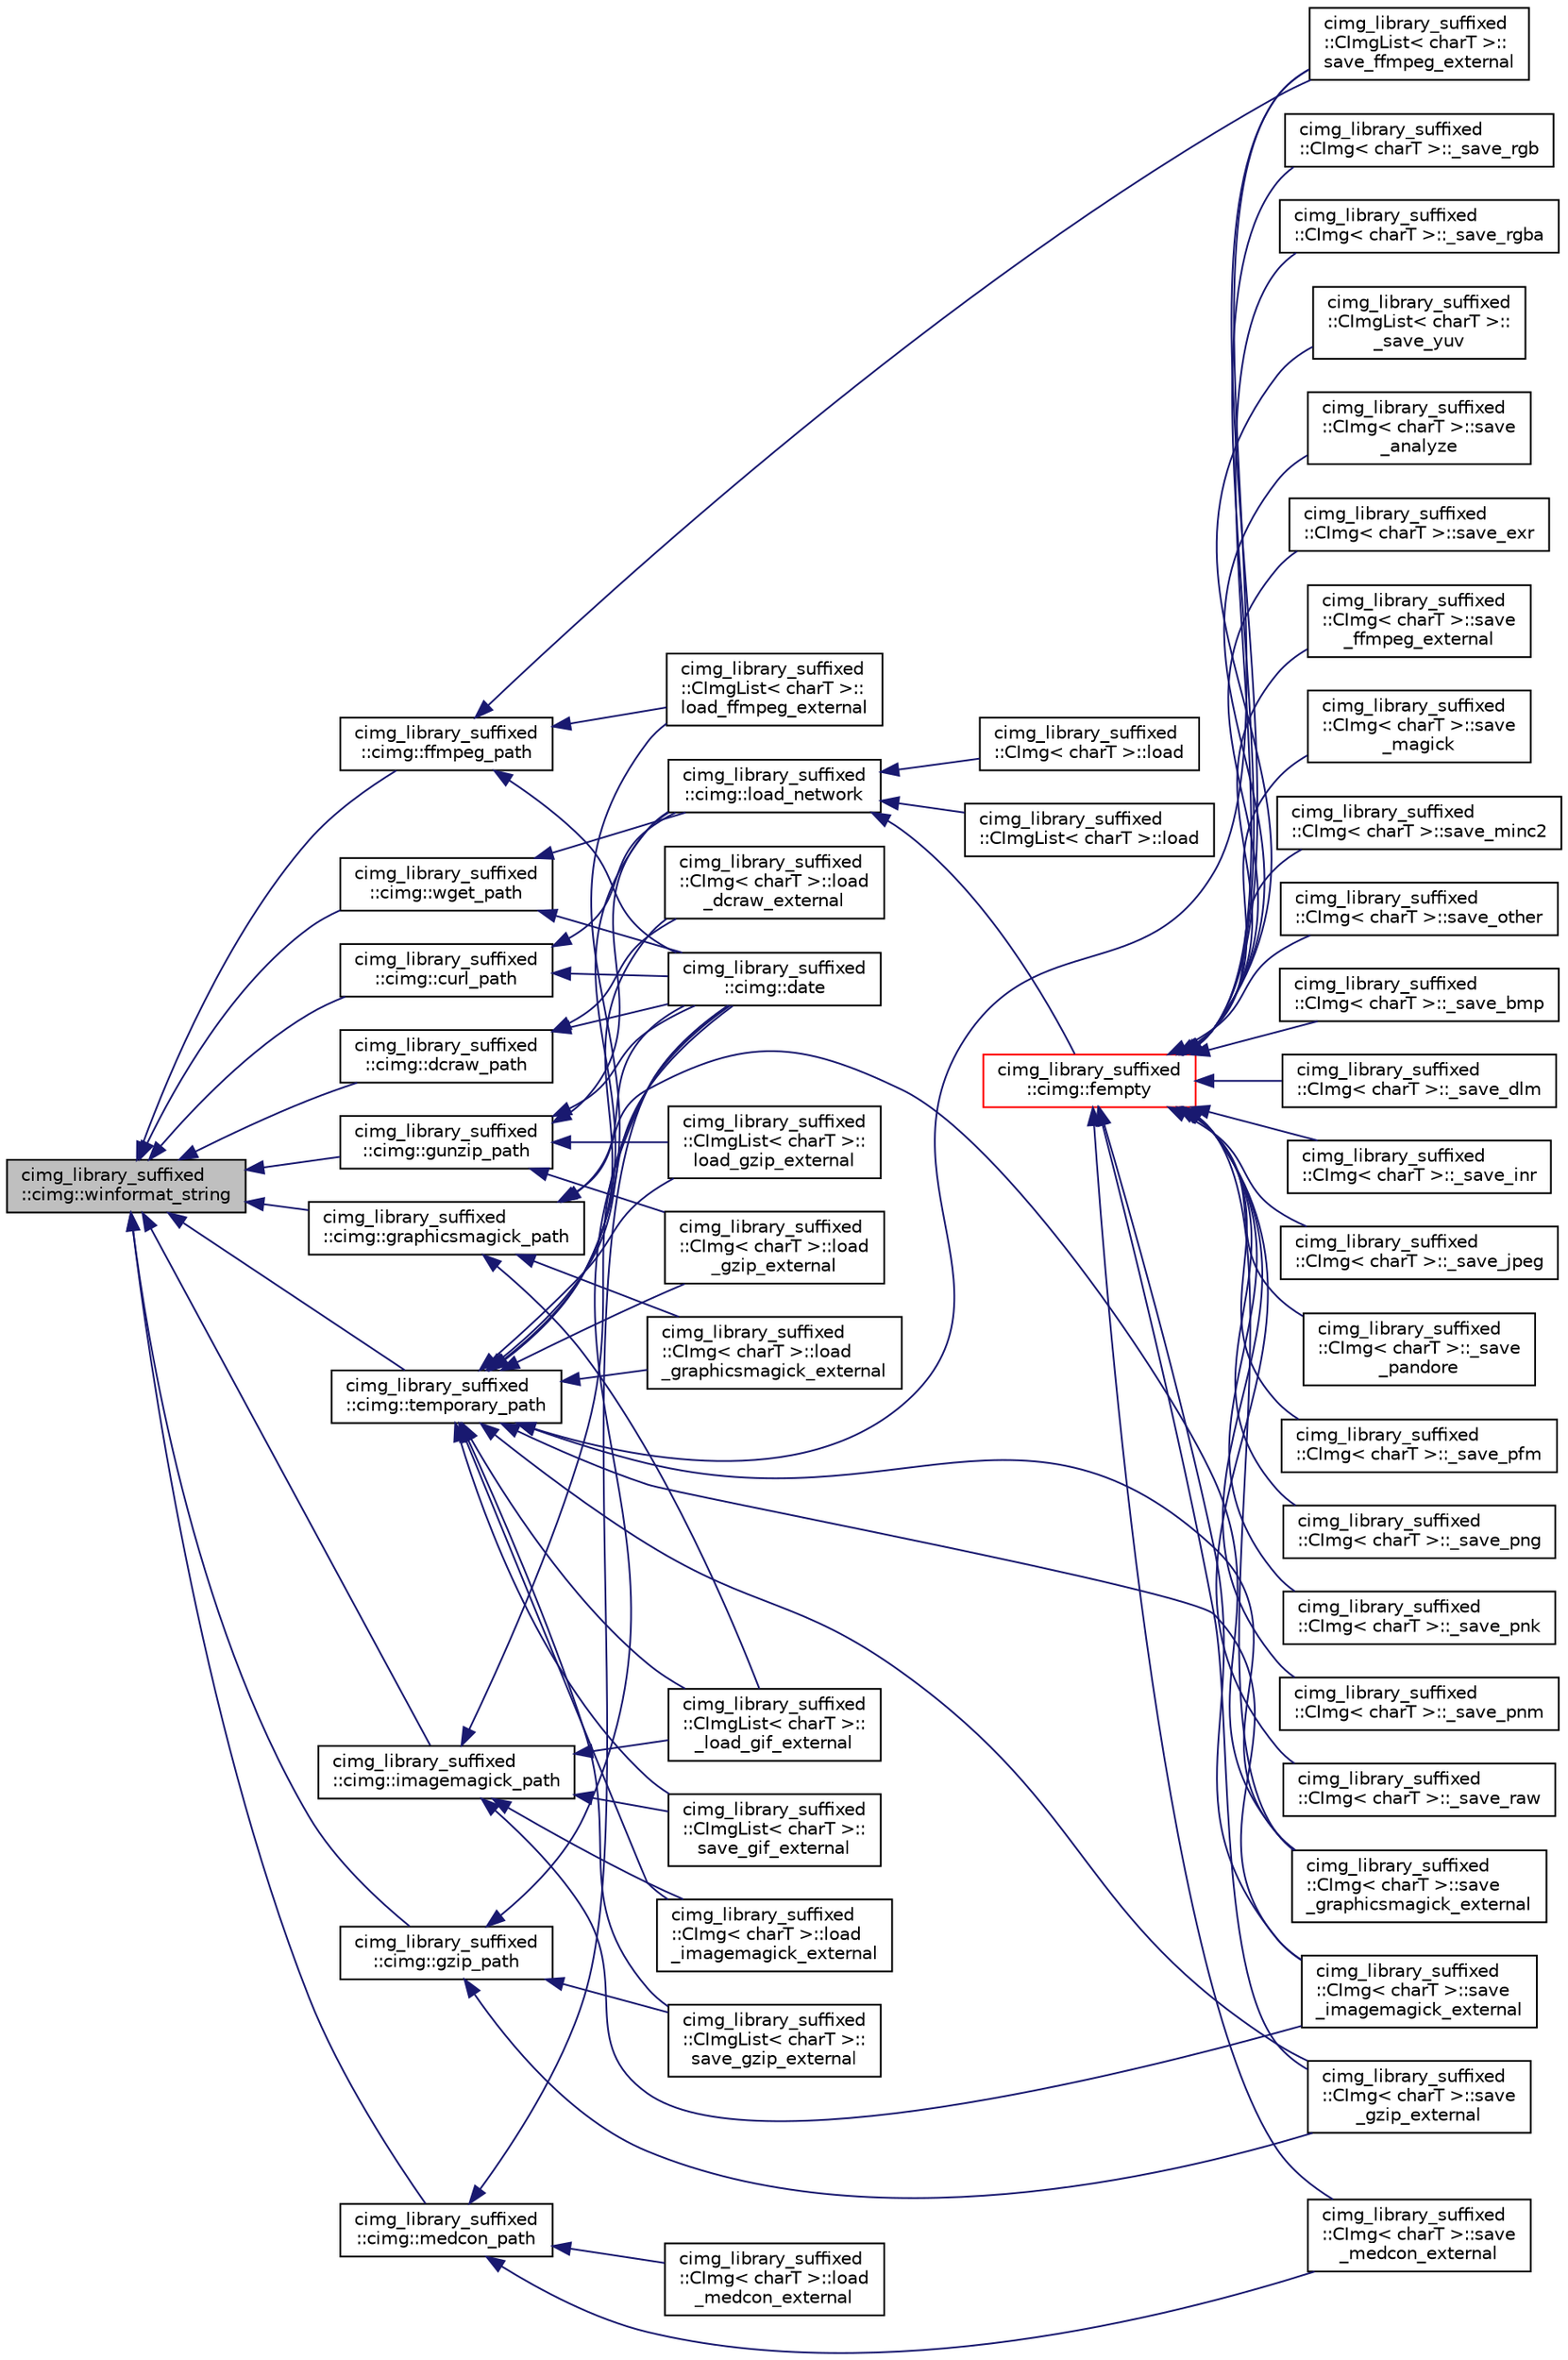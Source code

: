 digraph "cimg_library_suffixed::cimg::winformat_string"
{
 // INTERACTIVE_SVG=YES
  edge [fontname="Helvetica",fontsize="10",labelfontname="Helvetica",labelfontsize="10"];
  node [fontname="Helvetica",fontsize="10",shape=record];
  rankdir="LR";
  Node4680 [label="cimg_library_suffixed\l::cimg::winformat_string",height=0.2,width=0.4,color="black", fillcolor="grey75", style="filled", fontcolor="black"];
  Node4680 -> Node4681 [dir="back",color="midnightblue",fontsize="10",style="solid",fontname="Helvetica"];
  Node4681 [label="cimg_library_suffixed\l::cimg::curl_path",height=0.2,width=0.4,color="black", fillcolor="white", style="filled",URL="$namespacecimg__library__suffixed_1_1cimg.html#aebd4f990c3e148573c96c04dbfdcc5c6",tooltip="Get/set path to the curl binary. "];
  Node4681 -> Node4682 [dir="back",color="midnightblue",fontsize="10",style="solid",fontname="Helvetica"];
  Node4682 [label="cimg_library_suffixed\l::cimg::date",height=0.2,width=0.4,color="black", fillcolor="white", style="filled",URL="$namespacecimg__library__suffixed_1_1cimg.html#aac739bf544269324a04504ebe92b93e9",tooltip="Get current local time (single-attribute version). "];
  Node4681 -> Node4683 [dir="back",color="midnightblue",fontsize="10",style="solid",fontname="Helvetica"];
  Node4683 [label="cimg_library_suffixed\l::cimg::load_network",height=0.2,width=0.4,color="black", fillcolor="white", style="filled",URL="$namespacecimg__library__suffixed_1_1cimg.html#a90c05fe6fc049cba75f3a12807e97158",tooltip="Load file from network as a local temporary file. "];
  Node4683 -> Node4684 [dir="back",color="midnightblue",fontsize="10",style="solid",fontname="Helvetica"];
  Node4684 [label="cimg_library_suffixed\l::cimg::fempty",height=0.2,width=0.4,color="red", fillcolor="white", style="filled",URL="$namespacecimg__library__suffixed_1_1cimg.html#a0f3577978081461118330fc3ecd4b9db",tooltip="Create an empty file. "];
  Node4684 -> Node4685 [dir="back",color="midnightblue",fontsize="10",style="solid",fontname="Helvetica"];
  Node4685 [label="cimg_library_suffixed\l::CImg\< charT \>::_save_bmp",height=0.2,width=0.4,color="black", fillcolor="white", style="filled",URL="$structcimg__library__suffixed_1_1_c_img.html#ae9faefb948746c5d646fe5c80f28c4fc"];
  Node4684 -> Node4686 [dir="back",color="midnightblue",fontsize="10",style="solid",fontname="Helvetica"];
  Node4686 [label="cimg_library_suffixed\l::CImg\< charT \>::_save_dlm",height=0.2,width=0.4,color="black", fillcolor="white", style="filled",URL="$structcimg__library__suffixed_1_1_c_img.html#a78929d9b9d2af829f3e3fc576e99b61d"];
  Node4684 -> Node4687 [dir="back",color="midnightblue",fontsize="10",style="solid",fontname="Helvetica"];
  Node4687 [label="cimg_library_suffixed\l::CImg\< charT \>::_save_inr",height=0.2,width=0.4,color="black", fillcolor="white", style="filled",URL="$structcimg__library__suffixed_1_1_c_img.html#aa29c8a2179f282535660800f9b9192e0"];
  Node4684 -> Node4688 [dir="back",color="midnightblue",fontsize="10",style="solid",fontname="Helvetica"];
  Node4688 [label="cimg_library_suffixed\l::CImg\< charT \>::_save_jpeg",height=0.2,width=0.4,color="black", fillcolor="white", style="filled",URL="$structcimg__library__suffixed_1_1_c_img.html#aa41e292505817af60a4896ed19302304"];
  Node4684 -> Node4689 [dir="back",color="midnightblue",fontsize="10",style="solid",fontname="Helvetica"];
  Node4689 [label="cimg_library_suffixed\l::CImg\< charT \>::_save\l_pandore",height=0.2,width=0.4,color="black", fillcolor="white", style="filled",URL="$structcimg__library__suffixed_1_1_c_img.html#a01931f2bad5c72da454d990ebcf55f94"];
  Node4684 -> Node4690 [dir="back",color="midnightblue",fontsize="10",style="solid",fontname="Helvetica"];
  Node4690 [label="cimg_library_suffixed\l::CImg\< charT \>::_save_pfm",height=0.2,width=0.4,color="black", fillcolor="white", style="filled",URL="$structcimg__library__suffixed_1_1_c_img.html#a65be74d7d22bb71e708b3beb8e9cae49"];
  Node4684 -> Node4691 [dir="back",color="midnightblue",fontsize="10",style="solid",fontname="Helvetica"];
  Node4691 [label="cimg_library_suffixed\l::CImg\< charT \>::_save_png",height=0.2,width=0.4,color="black", fillcolor="white", style="filled",URL="$structcimg__library__suffixed_1_1_c_img.html#aab5e304310373159e357250314e99da6"];
  Node4684 -> Node4692 [dir="back",color="midnightblue",fontsize="10",style="solid",fontname="Helvetica"];
  Node4692 [label="cimg_library_suffixed\l::CImg\< charT \>::_save_pnk",height=0.2,width=0.4,color="black", fillcolor="white", style="filled",URL="$structcimg__library__suffixed_1_1_c_img.html#a4bcf33abcee45165d20d9530f6c85242"];
  Node4684 -> Node4693 [dir="back",color="midnightblue",fontsize="10",style="solid",fontname="Helvetica"];
  Node4693 [label="cimg_library_suffixed\l::CImg\< charT \>::_save_pnm",height=0.2,width=0.4,color="black", fillcolor="white", style="filled",URL="$structcimg__library__suffixed_1_1_c_img.html#a3b62455c9523881fa64a47d8362c3d80"];
  Node4684 -> Node4694 [dir="back",color="midnightblue",fontsize="10",style="solid",fontname="Helvetica"];
  Node4694 [label="cimg_library_suffixed\l::CImg\< charT \>::_save_raw",height=0.2,width=0.4,color="black", fillcolor="white", style="filled",URL="$structcimg__library__suffixed_1_1_c_img.html#a069feb3e722bb4a1f52ea72c1c86ca97"];
  Node4684 -> Node4695 [dir="back",color="midnightblue",fontsize="10",style="solid",fontname="Helvetica"];
  Node4695 [label="cimg_library_suffixed\l::CImg\< charT \>::_save_rgb",height=0.2,width=0.4,color="black", fillcolor="white", style="filled",URL="$structcimg__library__suffixed_1_1_c_img.html#a06c5e27c1dde885a96cfdad05835644e"];
  Node4684 -> Node4696 [dir="back",color="midnightblue",fontsize="10",style="solid",fontname="Helvetica"];
  Node4696 [label="cimg_library_suffixed\l::CImg\< charT \>::_save_rgba",height=0.2,width=0.4,color="black", fillcolor="white", style="filled",URL="$structcimg__library__suffixed_1_1_c_img.html#a974a21a1c7242ff9b08e4590701d920d"];
  Node4684 -> Node4697 [dir="back",color="midnightblue",fontsize="10",style="solid",fontname="Helvetica"];
  Node4697 [label="cimg_library_suffixed\l::CImgList\< charT \>::\l_save_yuv",height=0.2,width=0.4,color="black", fillcolor="white", style="filled",URL="$structcimg__library__suffixed_1_1_c_img_list.html#afa25415a30608d507bc22bd6b85b5c1e"];
  Node4684 -> Node4698 [dir="back",color="midnightblue",fontsize="10",style="solid",fontname="Helvetica"];
  Node4698 [label="cimg_library_suffixed\l::CImg\< charT \>::save\l_analyze",height=0.2,width=0.4,color="black", fillcolor="white", style="filled",URL="$structcimg__library__suffixed_1_1_c_img.html#a09711118d3b31870942e99adbefffed1",tooltip="Save image as an ANALYZE7.5 or NIFTI file. "];
  Node4684 -> Node4699 [dir="back",color="midnightblue",fontsize="10",style="solid",fontname="Helvetica"];
  Node4699 [label="cimg_library_suffixed\l::CImg\< charT \>::save_exr",height=0.2,width=0.4,color="black", fillcolor="white", style="filled",URL="$structcimg__library__suffixed_1_1_c_img.html#ad5fb082bca9bcc268e8f77019788ae51",tooltip="Save image as an OpenEXR file. "];
  Node4684 -> Node4700 [dir="back",color="midnightblue",fontsize="10",style="solid",fontname="Helvetica"];
  Node4700 [label="cimg_library_suffixed\l::CImg\< charT \>::save\l_ffmpeg_external",height=0.2,width=0.4,color="black", fillcolor="white", style="filled",URL="$structcimg__library__suffixed_1_1_c_img.html#a3a8132f303e3295e0219ea4518c6ef20",tooltip="Save volumetric image as a video, using ffmpeg external binary. "];
  Node4684 -> Node4701 [dir="back",color="midnightblue",fontsize="10",style="solid",fontname="Helvetica"];
  Node4701 [label="cimg_library_suffixed\l::CImgList\< charT \>::\lsave_ffmpeg_external",height=0.2,width=0.4,color="black", fillcolor="white", style="filled",URL="$structcimg__library__suffixed_1_1_c_img_list.html#af09a45345581747984f4df0607418f2c",tooltip="Save image sequence, using the external tool &#39;ffmpeg&#39;. "];
  Node4684 -> Node4702 [dir="back",color="midnightblue",fontsize="10",style="solid",fontname="Helvetica"];
  Node4702 [label="cimg_library_suffixed\l::CImg\< charT \>::save\l_graphicsmagick_external",height=0.2,width=0.4,color="black", fillcolor="white", style="filled",URL="$structcimg__library__suffixed_1_1_c_img.html#a44f125968c20e8c7d833bf7d75c32db6",tooltip="Save image using GraphicsMagick&#39;s external binary. "];
  Node4684 -> Node4703 [dir="back",color="midnightblue",fontsize="10",style="solid",fontname="Helvetica"];
  Node4703 [label="cimg_library_suffixed\l::CImg\< charT \>::save\l_gzip_external",height=0.2,width=0.4,color="black", fillcolor="white", style="filled",URL="$structcimg__library__suffixed_1_1_c_img.html#a53983bb4f1ebe2a817b68029b8c04cb1",tooltip="Save image using gzip external binary. "];
  Node4684 -> Node4704 [dir="back",color="midnightblue",fontsize="10",style="solid",fontname="Helvetica"];
  Node4704 [label="cimg_library_suffixed\l::CImg\< charT \>::save\l_imagemagick_external",height=0.2,width=0.4,color="black", fillcolor="white", style="filled",URL="$structcimg__library__suffixed_1_1_c_img.html#afbf8db949f62c8bd3f2f73ba3d9c1420",tooltip="Save image using ImageMagick&#39;s external binary. "];
  Node4684 -> Node4705 [dir="back",color="midnightblue",fontsize="10",style="solid",fontname="Helvetica"];
  Node4705 [label="cimg_library_suffixed\l::CImg\< charT \>::save\l_magick",height=0.2,width=0.4,color="black", fillcolor="white", style="filled",URL="$structcimg__library__suffixed_1_1_c_img.html#a6beb63196c9a26f6894e4654f771c1e5",tooltip="Save image, using built-in ImageMagick++ library. "];
  Node4684 -> Node4706 [dir="back",color="midnightblue",fontsize="10",style="solid",fontname="Helvetica"];
  Node4706 [label="cimg_library_suffixed\l::CImg\< charT \>::save\l_medcon_external",height=0.2,width=0.4,color="black", fillcolor="white", style="filled",URL="$structcimg__library__suffixed_1_1_c_img.html#a30d02c3d77fc43c8b5845e92268cdab5",tooltip="Save image as a Dicom file. "];
  Node4684 -> Node4707 [dir="back",color="midnightblue",fontsize="10",style="solid",fontname="Helvetica"];
  Node4707 [label="cimg_library_suffixed\l::CImg\< charT \>::save_minc2",height=0.2,width=0.4,color="black", fillcolor="white", style="filled",URL="$structcimg__library__suffixed_1_1_c_img.html#ab3b2aa455cd56ce20a03cb0b68ca68fc",tooltip="Save image as a MINC2 file. "];
  Node4684 -> Node4708 [dir="back",color="midnightblue",fontsize="10",style="solid",fontname="Helvetica"];
  Node4708 [label="cimg_library_suffixed\l::CImg\< charT \>::save_other",height=0.2,width=0.4,color="black", fillcolor="white", style="filled",URL="$structcimg__library__suffixed_1_1_c_img.html#a6b77dc615829820ba0675409feaef3d8"];
  Node4683 -> Node4711 [dir="back",color="midnightblue",fontsize="10",style="solid",fontname="Helvetica"];
  Node4711 [label="cimg_library_suffixed\l::CImg\< charT \>::load",height=0.2,width=0.4,color="black", fillcolor="white", style="filled",URL="$structcimg__library__suffixed_1_1_c_img.html#ae8353b28bfbc5c4421c7adfbb98fe32f",tooltip="Load image from a file. "];
  Node4683 -> Node4712 [dir="back",color="midnightblue",fontsize="10",style="solid",fontname="Helvetica"];
  Node4712 [label="cimg_library_suffixed\l::CImgList\< charT \>::load",height=0.2,width=0.4,color="black", fillcolor="white", style="filled",URL="$structcimg__library__suffixed_1_1_c_img_list.html#a63bd67d8dd2301933df7decb4612916e",tooltip="Load a list from a file. "];
  Node4680 -> Node4713 [dir="back",color="midnightblue",fontsize="10",style="solid",fontname="Helvetica"];
  Node4713 [label="cimg_library_suffixed\l::cimg::dcraw_path",height=0.2,width=0.4,color="black", fillcolor="white", style="filled",URL="$namespacecimg__library__suffixed_1_1cimg.html#ad2459563e2ed326f303b9ac4e91744b0",tooltip="Get/set path to the dcraw binary. "];
  Node4713 -> Node4682 [dir="back",color="midnightblue",fontsize="10",style="solid",fontname="Helvetica"];
  Node4713 -> Node4714 [dir="back",color="midnightblue",fontsize="10",style="solid",fontname="Helvetica"];
  Node4714 [label="cimg_library_suffixed\l::CImg\< charT \>::load\l_dcraw_external",height=0.2,width=0.4,color="black", fillcolor="white", style="filled",URL="$structcimg__library__suffixed_1_1_c_img.html#ae8ee2dbbc634767b37efabe0f0eb7104",tooltip="Load image from a RAW Color Camera file, using external tool &#39;dcraw&#39;. "];
  Node4680 -> Node4715 [dir="back",color="midnightblue",fontsize="10",style="solid",fontname="Helvetica"];
  Node4715 [label="cimg_library_suffixed\l::cimg::ffmpeg_path",height=0.2,width=0.4,color="black", fillcolor="white", style="filled",URL="$namespacecimg__library__suffixed_1_1cimg.html#a5b8fba26176c5506b1eb27e70ca44889",tooltip="Get/set path to the FFMPEG&#39;s ffmpeg binary. "];
  Node4715 -> Node4682 [dir="back",color="midnightblue",fontsize="10",style="solid",fontname="Helvetica"];
  Node4715 -> Node4716 [dir="back",color="midnightblue",fontsize="10",style="solid",fontname="Helvetica"];
  Node4716 [label="cimg_library_suffixed\l::CImgList\< charT \>::\lload_ffmpeg_external",height=0.2,width=0.4,color="black", fillcolor="white", style="filled",URL="$structcimg__library__suffixed_1_1_c_img_list.html#aa1c97a6c05ba746d02440eec0ad2e602",tooltip="Load an image from a video file using the external tool &#39;ffmpeg&#39;. "];
  Node4715 -> Node4701 [dir="back",color="midnightblue",fontsize="10",style="solid",fontname="Helvetica"];
  Node4680 -> Node4717 [dir="back",color="midnightblue",fontsize="10",style="solid",fontname="Helvetica"];
  Node4717 [label="cimg_library_suffixed\l::cimg::graphicsmagick_path",height=0.2,width=0.4,color="black", fillcolor="white", style="filled",URL="$namespacecimg__library__suffixed_1_1cimg.html#ab4063d8fb2c2564596f33f4a75436f76",tooltip="Get/set path to the GraphicsMagick&#39;s gm binary. "];
  Node4717 -> Node4718 [dir="back",color="midnightblue",fontsize="10",style="solid",fontname="Helvetica"];
  Node4718 [label="cimg_library_suffixed\l::CImgList\< charT \>::\l_load_gif_external",height=0.2,width=0.4,color="black", fillcolor="white", style="filled",URL="$structcimg__library__suffixed_1_1_c_img_list.html#a666592ad2e1ecef3317d060696ebbfaa"];
  Node4717 -> Node4682 [dir="back",color="midnightblue",fontsize="10",style="solid",fontname="Helvetica"];
  Node4717 -> Node4719 [dir="back",color="midnightblue",fontsize="10",style="solid",fontname="Helvetica"];
  Node4719 [label="cimg_library_suffixed\l::CImg\< charT \>::load\l_graphicsmagick_external",height=0.2,width=0.4,color="black", fillcolor="white", style="filled",URL="$structcimg__library__suffixed_1_1_c_img.html#a34578e61c66a0046835660bada43e3d6",tooltip="Load image using GraphicsMagick&#39;s external tool &#39;gm&#39;. "];
  Node4717 -> Node4702 [dir="back",color="midnightblue",fontsize="10",style="solid",fontname="Helvetica"];
  Node4680 -> Node4720 [dir="back",color="midnightblue",fontsize="10",style="solid",fontname="Helvetica"];
  Node4720 [label="cimg_library_suffixed\l::cimg::gunzip_path",height=0.2,width=0.4,color="black", fillcolor="white", style="filled",URL="$namespacecimg__library__suffixed_1_1cimg.html#a7b4390d7bec2ffbf27d108f1c3a699e0",tooltip="Get/set path to the gunzip binary. "];
  Node4720 -> Node4682 [dir="back",color="midnightblue",fontsize="10",style="solid",fontname="Helvetica"];
  Node4720 -> Node4721 [dir="back",color="midnightblue",fontsize="10",style="solid",fontname="Helvetica"];
  Node4721 [label="cimg_library_suffixed\l::CImg\< charT \>::load\l_gzip_external",height=0.2,width=0.4,color="black", fillcolor="white", style="filled",URL="$structcimg__library__suffixed_1_1_c_img.html#a1f1ef95d7faa4c2c7a72d3d347f30dad",tooltip="Load gzipped image file, using external tool &#39;gunzip&#39;. "];
  Node4720 -> Node4722 [dir="back",color="midnightblue",fontsize="10",style="solid",fontname="Helvetica"];
  Node4722 [label="cimg_library_suffixed\l::CImgList\< charT \>::\lload_gzip_external",height=0.2,width=0.4,color="black", fillcolor="white", style="filled",URL="$structcimg__library__suffixed_1_1_c_img_list.html#aae55e9a79bf2f7e08108dd200f63bf2c",tooltip="Load a gzipped list, using external tool &#39;gunzip&#39;. "];
  Node4720 -> Node4683 [dir="back",color="midnightblue",fontsize="10",style="solid",fontname="Helvetica"];
  Node4680 -> Node4723 [dir="back",color="midnightblue",fontsize="10",style="solid",fontname="Helvetica"];
  Node4723 [label="cimg_library_suffixed\l::cimg::gzip_path",height=0.2,width=0.4,color="black", fillcolor="white", style="filled",URL="$namespacecimg__library__suffixed_1_1cimg.html#aac00308d827ccbd69bd26c9ba6e1356b",tooltip="Get/set path to the gzip binary. "];
  Node4723 -> Node4682 [dir="back",color="midnightblue",fontsize="10",style="solid",fontname="Helvetica"];
  Node4723 -> Node4703 [dir="back",color="midnightblue",fontsize="10",style="solid",fontname="Helvetica"];
  Node4723 -> Node4724 [dir="back",color="midnightblue",fontsize="10",style="solid",fontname="Helvetica"];
  Node4724 [label="cimg_library_suffixed\l::CImgList\< charT \>::\lsave_gzip_external",height=0.2,width=0.4,color="black", fillcolor="white", style="filled",URL="$structcimg__library__suffixed_1_1_c_img_list.html#aad5afe8b913e276dd281255dd787b4ba",tooltip="Save list as a gzipped file, using external tool &#39;gzip&#39;. "];
  Node4680 -> Node4725 [dir="back",color="midnightblue",fontsize="10",style="solid",fontname="Helvetica"];
  Node4725 [label="cimg_library_suffixed\l::cimg::imagemagick_path",height=0.2,width=0.4,color="black", fillcolor="white", style="filled",URL="$namespacecimg__library__suffixed_1_1cimg.html#a96cabeea0a54a10aeee97ead7b672f0f",tooltip="Get/set path to the Program Files/ directory (Windows only). "];
  Node4725 -> Node4718 [dir="back",color="midnightblue",fontsize="10",style="solid",fontname="Helvetica"];
  Node4725 -> Node4682 [dir="back",color="midnightblue",fontsize="10",style="solid",fontname="Helvetica"];
  Node4725 -> Node4726 [dir="back",color="midnightblue",fontsize="10",style="solid",fontname="Helvetica"];
  Node4726 [label="cimg_library_suffixed\l::CImg\< charT \>::load\l_imagemagick_external",height=0.2,width=0.4,color="black", fillcolor="white", style="filled",URL="$structcimg__library__suffixed_1_1_c_img.html#a8278afa0b313d0f3465ef91dabdac549",tooltip="Load image using ImageMagick&#39;s external tool &#39;convert&#39;. "];
  Node4725 -> Node4727 [dir="back",color="midnightblue",fontsize="10",style="solid",fontname="Helvetica"];
  Node4727 [label="cimg_library_suffixed\l::CImgList\< charT \>::\lsave_gif_external",height=0.2,width=0.4,color="black", fillcolor="white", style="filled",URL="$structcimg__library__suffixed_1_1_c_img_list.html#a759ef20b53f1e507973dc53fcc2c7bb2",tooltip="Save image sequence as a GIF animated file. "];
  Node4725 -> Node4704 [dir="back",color="midnightblue",fontsize="10",style="solid",fontname="Helvetica"];
  Node4680 -> Node4728 [dir="back",color="midnightblue",fontsize="10",style="solid",fontname="Helvetica"];
  Node4728 [label="cimg_library_suffixed\l::cimg::medcon_path",height=0.2,width=0.4,color="black", fillcolor="white", style="filled",URL="$namespacecimg__library__suffixed_1_1cimg.html#a65c2f6f9671ac4f3eae2b5624313926e",tooltip="Get/set path to the XMedcon&#39;s medcon binary. "];
  Node4728 -> Node4682 [dir="back",color="midnightblue",fontsize="10",style="solid",fontname="Helvetica"];
  Node4728 -> Node4729 [dir="back",color="midnightblue",fontsize="10",style="solid",fontname="Helvetica"];
  Node4729 [label="cimg_library_suffixed\l::CImg\< charT \>::load\l_medcon_external",height=0.2,width=0.4,color="black", fillcolor="white", style="filled",URL="$structcimg__library__suffixed_1_1_c_img.html#a8306218d5edf273c822113b799fd89cc",tooltip="Load image from a DICOM file, using XMedcon&#39;s external tool &#39;medcon&#39;. "];
  Node4728 -> Node4706 [dir="back",color="midnightblue",fontsize="10",style="solid",fontname="Helvetica"];
  Node4680 -> Node4730 [dir="back",color="midnightblue",fontsize="10",style="solid",fontname="Helvetica"];
  Node4730 [label="cimg_library_suffixed\l::cimg::temporary_path",height=0.2,width=0.4,color="black", fillcolor="white", style="filled",URL="$namespacecimg__library__suffixed_1_1cimg.html#ae9af8e17db04e875db3b45cbe58892d6",tooltip="Get/set path to store temporary files. "];
  Node4730 -> Node4718 [dir="back",color="midnightblue",fontsize="10",style="solid",fontname="Helvetica"];
  Node4730 -> Node4682 [dir="back",color="midnightblue",fontsize="10",style="solid",fontname="Helvetica"];
  Node4730 -> Node4714 [dir="back",color="midnightblue",fontsize="10",style="solid",fontname="Helvetica"];
  Node4730 -> Node4716 [dir="back",color="midnightblue",fontsize="10",style="solid",fontname="Helvetica"];
  Node4730 -> Node4719 [dir="back",color="midnightblue",fontsize="10",style="solid",fontname="Helvetica"];
  Node4730 -> Node4721 [dir="back",color="midnightblue",fontsize="10",style="solid",fontname="Helvetica"];
  Node4730 -> Node4722 [dir="back",color="midnightblue",fontsize="10",style="solid",fontname="Helvetica"];
  Node4730 -> Node4726 [dir="back",color="midnightblue",fontsize="10",style="solid",fontname="Helvetica"];
  Node4730 -> Node4683 [dir="back",color="midnightblue",fontsize="10",style="solid",fontname="Helvetica"];
  Node4730 -> Node4701 [dir="back",color="midnightblue",fontsize="10",style="solid",fontname="Helvetica"];
  Node4730 -> Node4727 [dir="back",color="midnightblue",fontsize="10",style="solid",fontname="Helvetica"];
  Node4730 -> Node4702 [dir="back",color="midnightblue",fontsize="10",style="solid",fontname="Helvetica"];
  Node4730 -> Node4703 [dir="back",color="midnightblue",fontsize="10",style="solid",fontname="Helvetica"];
  Node4730 -> Node4724 [dir="back",color="midnightblue",fontsize="10",style="solid",fontname="Helvetica"];
  Node4730 -> Node4704 [dir="back",color="midnightblue",fontsize="10",style="solid",fontname="Helvetica"];
  Node4680 -> Node4731 [dir="back",color="midnightblue",fontsize="10",style="solid",fontname="Helvetica"];
  Node4731 [label="cimg_library_suffixed\l::cimg::wget_path",height=0.2,width=0.4,color="black", fillcolor="white", style="filled",URL="$namespacecimg__library__suffixed_1_1cimg.html#a36ccf2e6a6542f4e93eac819cf5d91ba",tooltip="Get/set path to the wget binary. "];
  Node4731 -> Node4682 [dir="back",color="midnightblue",fontsize="10",style="solid",fontname="Helvetica"];
  Node4731 -> Node4683 [dir="back",color="midnightblue",fontsize="10",style="solid",fontname="Helvetica"];
}
